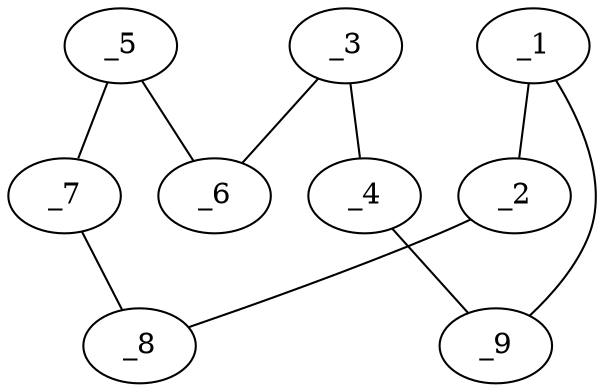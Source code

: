 graph molid681101 {
	_1	 [charge=0,
		chem=1,
		symbol="C  ",
		x="4.8356",
		y=0];
	_2	 [charge=0,
		chem=1,
		symbol="C  ",
		x="4.4936",
		y="-0.9397"];
	_1 -- _2	 [valence=1];
	_9	 [charge=0,
		chem=4,
		symbol="N  ",
		x="4.4936",
		y="0.9397"];
	_1 -- _9	 [valence=1];
	_8	 [charge=0,
		chem=4,
		symbol="N  ",
		x="3.6276",
		y="-1.4397"];
	_2 -- _8	 [valence=1];
	_3	 [charge=0,
		chem=1,
		symbol="C  ",
		x="2.6428",
		y="1.266"];
	_4	 [charge=0,
		chem=1,
		symbol="C  ",
		x="3.6276",
		y="1.4397"];
	_3 -- _4	 [valence=1];
	_6	 [charge=0,
		chem=4,
		symbol="N  ",
		x=2,
		y="0.5"];
	_3 -- _6	 [valence=1];
	_4 -- _9	 [valence=1];
	_5	 [charge=0,
		chem=1,
		symbol="C  ",
		x=2,
		y="-0.5"];
	_5 -- _6	 [valence=1];
	_7	 [charge=0,
		chem=1,
		symbol="C  ",
		x="2.6428",
		y="-1.266"];
	_5 -- _7	 [valence=1];
	_7 -- _8	 [valence=1];
}
